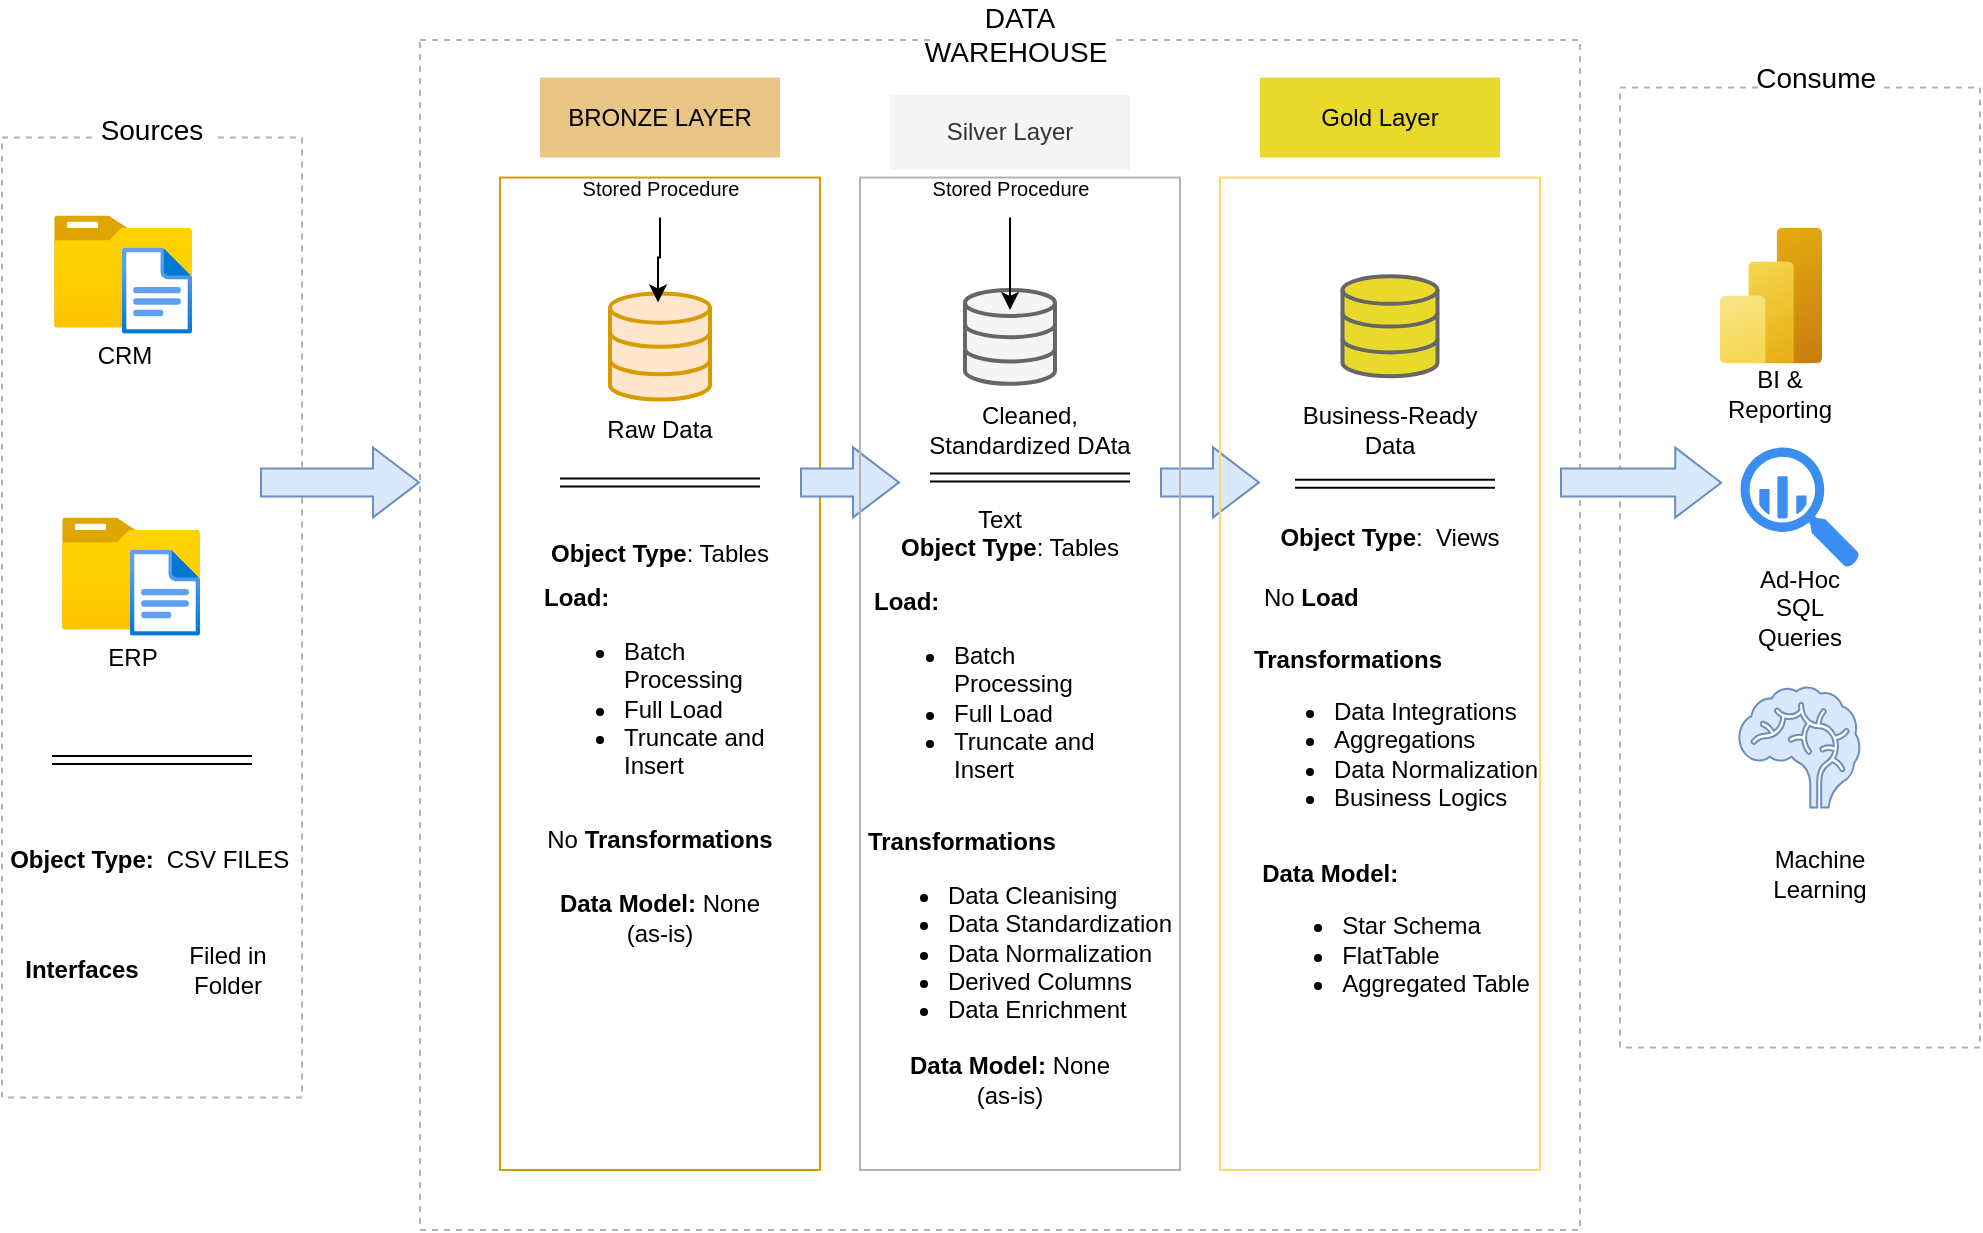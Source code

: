 <mxfile version="26.0.16">
  <diagram name="Page-1" id="1aqzsGy1Q-rk6vU0fawc">
    <mxGraphModel dx="1184" dy="775" grid="0" gridSize="10" guides="1" tooltips="1" connect="1" arrows="1" fold="1" page="1" pageScale="1" pageWidth="1700" pageHeight="1100" math="0" shadow="0">
      <root>
        <mxCell id="0" />
        <mxCell id="1" parent="0" />
        <mxCell id="anPon1fcwDBpiif781Qs-2" value="" style="rounded=0;whiteSpace=wrap;html=1;fillColor=none;strokeColor=#B3B3B3;dashed=1;" parent="1" vertex="1">
          <mxGeometry x="270" y="235" width="580" height="595" as="geometry" />
        </mxCell>
        <mxCell id="anPon1fcwDBpiif781Qs-1" value="" style="rounded=0;whiteSpace=wrap;html=1;fillColor=none;strokeColor=#B3B3B3;dashed=1;" parent="1" vertex="1">
          <mxGeometry x="61" y="283.8" width="150" height="480" as="geometry" />
        </mxCell>
        <mxCell id="anPon1fcwDBpiif781Qs-5" value="" style="rounded=0;whiteSpace=wrap;html=1;fillColor=none;dashed=1;strokeColor=#B3B3B3;" parent="1" vertex="1">
          <mxGeometry x="870" y="258.78" width="180" height="480" as="geometry" />
        </mxCell>
        <mxCell id="anPon1fcwDBpiif781Qs-7" value="&lt;font style=&quot;font-size: 14px;&quot;&gt;Consume&amp;nbsp;&lt;/font&gt;" style="text;html=1;align=center;verticalAlign=middle;whiteSpace=wrap;rounded=0;fillColor=default;" parent="1" vertex="1">
          <mxGeometry x="940" y="238.78" width="60" height="30" as="geometry" />
        </mxCell>
        <mxCell id="anPon1fcwDBpiif781Qs-8" value="BRONZE LAYER" style="rounded=0;whiteSpace=wrap;html=1;labelBackgroundColor=light-dark(#e9c586, #ededed);fillColor=light-dark(#e9c586, #ededed);strokeColor=none;" parent="1" vertex="1">
          <mxGeometry x="330" y="253.78" width="120" height="40" as="geometry" />
        </mxCell>
        <mxCell id="anPon1fcwDBpiif781Qs-9" value="" style="rounded=0;whiteSpace=wrap;html=1;labelBackgroundColor=light-dark(#e9c586, #ededed);fillColor=none;strokeColor=#D79B00;" parent="1" vertex="1">
          <mxGeometry x="310" y="303.78" width="160" height="496.22" as="geometry" />
        </mxCell>
        <mxCell id="anPon1fcwDBpiif781Qs-10" value="Silver Layer" style="rounded=0;whiteSpace=wrap;html=1;labelBackgroundColor=light-dark(#f5f5f5, #ededed);fillColor=#f5f5f5;fontColor=#333333;strokeColor=none;" parent="1" vertex="1">
          <mxGeometry x="505" y="262.56" width="120" height="37.44" as="geometry" />
        </mxCell>
        <mxCell id="anPon1fcwDBpiif781Qs-12" value="Gold Layer" style="rounded=0;whiteSpace=wrap;html=1;labelBackgroundColor=light-dark(#e9d92b, #ededed);fillColor=light-dark(#e9d92b, #ededed);strokeColor=none;" parent="1" vertex="1">
          <mxGeometry x="690" y="253.78" width="120" height="40" as="geometry" />
        </mxCell>
        <mxCell id="anPon1fcwDBpiif781Qs-14" value="CRM" style="image;aspect=fixed;html=1;points=[];align=center;fontSize=12;image=img/lib/azure2/general/Folder_Blank.svg;" parent="1" vertex="1">
          <mxGeometry x="87" y="322.8" width="69" height="56.0" as="geometry" />
        </mxCell>
        <mxCell id="anPon1fcwDBpiif781Qs-15" value="" style="image;aspect=fixed;html=1;points=[];align=center;fontSize=12;image=img/lib/azure2/general/File.svg;" parent="1" vertex="1">
          <mxGeometry x="121" y="338.8" width="35" height="43.13" as="geometry" />
        </mxCell>
        <mxCell id="anPon1fcwDBpiif781Qs-16" value="ERP" style="image;aspect=fixed;html=1;points=[];align=center;fontSize=12;image=img/lib/azure2/general/Folder_Blank.svg;" parent="1" vertex="1">
          <mxGeometry x="91" y="473.8" width="69" height="56.0" as="geometry" />
        </mxCell>
        <mxCell id="anPon1fcwDBpiif781Qs-17" value="" style="image;aspect=fixed;html=1;points=[];align=center;fontSize=12;image=img/lib/azure2/general/File.svg;" parent="1" vertex="1">
          <mxGeometry x="125" y="489.8" width="35" height="43.13" as="geometry" />
        </mxCell>
        <mxCell id="anPon1fcwDBpiif781Qs-20" value="" style="shape=link;html=1;rounded=0;" parent="1" edge="1">
          <mxGeometry width="100" relative="1" as="geometry">
            <mxPoint x="86" y="595.02" as="sourcePoint" />
            <mxPoint x="186" y="595.02" as="targetPoint" />
          </mxGeometry>
        </mxCell>
        <mxCell id="anPon1fcwDBpiif781Qs-21" value="CSV FILES" style="text;html=1;align=center;verticalAlign=middle;whiteSpace=wrap;rounded=0;" parent="1" vertex="1">
          <mxGeometry x="137" y="630.02" width="74" height="30" as="geometry" />
        </mxCell>
        <mxCell id="anPon1fcwDBpiif781Qs-22" value="Filed in Folder" style="text;html=1;align=center;verticalAlign=middle;whiteSpace=wrap;rounded=0;" parent="1" vertex="1">
          <mxGeometry x="137" y="685.02" width="74" height="30" as="geometry" />
        </mxCell>
        <mxCell id="anPon1fcwDBpiif781Qs-23" value="&lt;b&gt;Object Type:&lt;/b&gt;" style="text;html=1;align=center;verticalAlign=middle;whiteSpace=wrap;rounded=0;" parent="1" vertex="1">
          <mxGeometry x="61" y="630.02" width="80" height="30" as="geometry" />
        </mxCell>
        <mxCell id="anPon1fcwDBpiif781Qs-24" value="&lt;b&gt;Interfaces&lt;/b&gt;" style="text;html=1;align=center;verticalAlign=middle;whiteSpace=wrap;rounded=0;" parent="1" vertex="1">
          <mxGeometry x="71" y="685.02" width="60" height="30" as="geometry" />
        </mxCell>
        <mxCell id="anPon1fcwDBpiif781Qs-25" value="" style="html=1;verticalLabelPosition=bottom;align=center;labelBackgroundColor=#ffffff;verticalAlign=top;strokeWidth=2;strokeColor=#d79b00;shadow=0;dashed=0;shape=mxgraph.ios7.icons.data;fillColor=#ffe6cc;" parent="1" vertex="1">
          <mxGeometry x="365" y="361.69" width="50" height="53.09" as="geometry" />
        </mxCell>
        <mxCell id="anPon1fcwDBpiif781Qs-28" value="" style="shape=flexArrow;endArrow=classic;html=1;rounded=0;fillColor=#dae8fc;strokeColor=#6c8ebf;width=14;endSize=7.33;" parent="1" edge="1">
          <mxGeometry width="50" height="50" relative="1" as="geometry">
            <mxPoint x="190" y="456.26" as="sourcePoint" />
            <mxPoint x="270" y="456.19" as="targetPoint" />
          </mxGeometry>
        </mxCell>
        <mxCell id="anPon1fcwDBpiif781Qs-30" value="" style="shape=flexArrow;endArrow=classic;html=1;rounded=0;fillColor=#dae8fc;strokeColor=#6c8ebf;width=14;endSize=7.33;" parent="1" edge="1">
          <mxGeometry width="50" height="50" relative="1" as="geometry">
            <mxPoint x="460" y="456.19" as="sourcePoint" />
            <mxPoint x="510" y="456.19" as="targetPoint" />
          </mxGeometry>
        </mxCell>
        <mxCell id="anPon1fcwDBpiif781Qs-31" value="" style="shape=flexArrow;endArrow=classic;html=1;rounded=0;fillColor=#dae8fc;strokeColor=#6c8ebf;width=14;endSize=7.33;" parent="1" edge="1">
          <mxGeometry width="50" height="50" relative="1" as="geometry">
            <mxPoint x="640" y="456.19" as="sourcePoint" />
            <mxPoint x="690" y="456.19" as="targetPoint" />
          </mxGeometry>
        </mxCell>
        <mxCell id="anPon1fcwDBpiif781Qs-32" value="" style="shape=flexArrow;endArrow=classic;html=1;rounded=0;fillColor=#dae8fc;strokeColor=#6c8ebf;width=14;endSize=7.33;entryX=0.006;entryY=0.417;entryDx=0;entryDy=0;entryPerimeter=0;" parent="1" edge="1">
          <mxGeometry width="50" height="50" relative="1" as="geometry">
            <mxPoint x="840" y="456.19" as="sourcePoint" />
            <mxPoint x="921.08" y="456.35" as="targetPoint" />
            <Array as="points" />
          </mxGeometry>
        </mxCell>
        <mxCell id="anPon1fcwDBpiif781Qs-33" value="Raw Data" style="text;html=1;align=center;verticalAlign=middle;whiteSpace=wrap;rounded=0;" parent="1" vertex="1">
          <mxGeometry x="360" y="414.78" width="60" height="30" as="geometry" />
        </mxCell>
        <mxCell id="anPon1fcwDBpiif781Qs-36" value="" style="shape=link;html=1;rounded=0;" parent="1" edge="1">
          <mxGeometry width="100" relative="1" as="geometry">
            <mxPoint x="340" y="456.19" as="sourcePoint" />
            <mxPoint x="440" y="456.19" as="targetPoint" />
            <Array as="points">
              <mxPoint x="390" y="456.28" />
            </Array>
          </mxGeometry>
        </mxCell>
        <mxCell id="anPon1fcwDBpiif781Qs-40" value="&lt;b&gt;Object Type&lt;/b&gt;: Tables" style="text;html=1;align=center;verticalAlign=middle;whiteSpace=wrap;rounded=0;" parent="1" vertex="1">
          <mxGeometry x="330" y="476.91" width="120" height="30" as="geometry" />
        </mxCell>
        <mxCell id="anPon1fcwDBpiif781Qs-3" value="&lt;font style=&quot;font-size: 14px;&quot;&gt;DATA WAREHOUSE&amp;nbsp;&lt;/font&gt;" style="text;html=1;align=center;verticalAlign=middle;whiteSpace=wrap;rounded=0;fillColor=default;" parent="1" vertex="1">
          <mxGeometry x="525" y="217" width="90" height="30" as="geometry" />
        </mxCell>
        <mxCell id="anPon1fcwDBpiif781Qs-4" value="&lt;font style=&quot;font-size: 14px;&quot;&gt;Sources&lt;/font&gt;" style="text;html=1;align=center;verticalAlign=middle;whiteSpace=wrap;rounded=0;fillColor=default;" parent="1" vertex="1">
          <mxGeometry x="106" y="265.02" width="60" height="30" as="geometry" />
        </mxCell>
        <mxCell id="PbfPi6SbnKLFt1KjEive-3" value="" style="image;aspect=fixed;html=1;points=[];align=center;fontSize=12;image=img/lib/azure2/analytics/Power_BI_Embedded.svg;" vertex="1" parent="1">
          <mxGeometry x="920" y="328.78" width="51" height="68" as="geometry" />
        </mxCell>
        <mxCell id="PbfPi6SbnKLFt1KjEive-4" value="" style="sketch=0;html=1;aspect=fixed;strokeColor=none;shadow=0;fillColor=#3B8DF1;verticalAlign=top;labelPosition=center;verticalLabelPosition=bottom;shape=mxgraph.gcp2.big_query" vertex="1" parent="1">
          <mxGeometry x="930.3" y="438.78" width="59.4" height="60" as="geometry" />
        </mxCell>
        <mxCell id="PbfPi6SbnKLFt1KjEive-6" value="" style="shape=mxgraph.signs.healthcare.brain;html=1;pointerEvents=1;fillColor=#dae8fc;strokeColor=#6c8ebf;verticalLabelPosition=bottom;verticalAlign=top;align=center;" vertex="1" parent="1">
          <mxGeometry x="929.7" y="558.78" width="60" height="60" as="geometry" />
        </mxCell>
        <mxCell id="PbfPi6SbnKLFt1KjEive-7" value="&lt;b&gt;Load:&lt;/b&gt;&lt;div&gt;&lt;ul&gt;&lt;li&gt;Batch Processing&amp;nbsp;&lt;/li&gt;&lt;li&gt;Full Load&lt;/li&gt;&lt;li&gt;Truncate and Insert&lt;/li&gt;&lt;/ul&gt;&lt;/div&gt;" style="text;html=1;align=left;verticalAlign=middle;whiteSpace=wrap;rounded=0;" vertex="1" parent="1">
          <mxGeometry x="330" y="516.91" width="120" height="90" as="geometry" />
        </mxCell>
        <mxCell id="PbfPi6SbnKLFt1KjEive-9" value="No&lt;b&gt; Transformations&lt;/b&gt;" style="text;html=1;align=center;verticalAlign=middle;whiteSpace=wrap;rounded=0;" vertex="1" parent="1">
          <mxGeometry x="330" y="620" width="120" height="30" as="geometry" />
        </mxCell>
        <mxCell id="PbfPi6SbnKLFt1KjEive-10" value="&lt;b&gt;Data Model:&lt;/b&gt; None (as-is)" style="text;html=1;align=center;verticalAlign=middle;whiteSpace=wrap;rounded=0;" vertex="1" parent="1">
          <mxGeometry x="330" y="658.78" width="120" height="30" as="geometry" />
        </mxCell>
        <mxCell id="PbfPi6SbnKLFt1KjEive-11" value="" style="rounded=0;whiteSpace=wrap;html=1;labelBackgroundColor=light-dark(#e9c586, #ededed);fillColor=none;strokeColor=#B3B3B3;" vertex="1" parent="1">
          <mxGeometry x="490" y="303.78" width="160" height="496.22" as="geometry" />
        </mxCell>
        <mxCell id="PbfPi6SbnKLFt1KjEive-12" value="" style="rounded=0;whiteSpace=wrap;html=1;labelBackgroundColor=light-dark(#e9c586, #ededed);fillColor=none;strokeColor=#FFD966;" vertex="1" parent="1">
          <mxGeometry x="670" y="303.78" width="160" height="496.22" as="geometry" />
        </mxCell>
        <mxCell id="PbfPi6SbnKLFt1KjEive-13" value="" style="html=1;verticalLabelPosition=bottom;align=center;labelBackgroundColor=#ffffff;verticalAlign=top;strokeWidth=2;strokeColor=#666666;shadow=0;dashed=0;shape=mxgraph.ios7.icons.data;fillColor=light-dark(#e9d92b, #1a1a1a);fontColor=#333333;" vertex="1" parent="1">
          <mxGeometry x="731.25" y="353.13" width="47.5" height="50" as="geometry" />
        </mxCell>
        <mxCell id="PbfPi6SbnKLFt1KjEive-14" value="Business-Ready Data" style="text;html=1;align=center;verticalAlign=middle;whiteSpace=wrap;rounded=0;" vertex="1" parent="1">
          <mxGeometry x="700" y="414.78" width="110" height="30" as="geometry" />
        </mxCell>
        <mxCell id="PbfPi6SbnKLFt1KjEive-15" value="" style="shape=link;html=1;rounded=0;" edge="1" parent="1">
          <mxGeometry width="100" relative="1" as="geometry">
            <mxPoint x="707.5" y="456.91" as="sourcePoint" />
            <mxPoint x="807.5" y="456.91" as="targetPoint" />
          </mxGeometry>
        </mxCell>
        <mxCell id="PbfPi6SbnKLFt1KjEive-16" value="&lt;b&gt;Object Type&lt;/b&gt;:&amp;nbsp; Views" style="text;html=1;align=center;verticalAlign=middle;whiteSpace=wrap;rounded=0;" vertex="1" parent="1">
          <mxGeometry x="695" y="469.41" width="120" height="30" as="geometry" />
        </mxCell>
        <mxCell id="PbfPi6SbnKLFt1KjEive-17" value="No&lt;b&gt; Load&lt;/b&gt;" style="text;html=1;align=left;verticalAlign=middle;whiteSpace=wrap;rounded=0;" vertex="1" parent="1">
          <mxGeometry x="690" y="469.41" width="120" height="90" as="geometry" />
        </mxCell>
        <mxCell id="PbfPi6SbnKLFt1KjEive-18" value="" style="html=1;verticalLabelPosition=bottom;align=center;labelBackgroundColor=#ffffff;verticalAlign=top;strokeWidth=2;strokeColor=#666666;shadow=0;dashed=0;shape=mxgraph.ios7.icons.data;fillColor=#f5f5f5;fontColor=#333333;" vertex="1" parent="1">
          <mxGeometry x="542.5" y="360" width="45" height="46.91" as="geometry" />
        </mxCell>
        <mxCell id="PbfPi6SbnKLFt1KjEive-19" value="Cleaned, Standardized DAta" style="text;html=1;align=center;verticalAlign=middle;whiteSpace=wrap;rounded=0;" vertex="1" parent="1">
          <mxGeometry x="520" y="414.78" width="110" height="30" as="geometry" />
        </mxCell>
        <mxCell id="PbfPi6SbnKLFt1KjEive-20" value="" style="shape=link;html=1;rounded=0;" edge="1" parent="1">
          <mxGeometry width="100" relative="1" as="geometry">
            <mxPoint x="525" y="453.78" as="sourcePoint" />
            <mxPoint x="625" y="453.78" as="targetPoint" />
          </mxGeometry>
        </mxCell>
        <mxCell id="PbfPi6SbnKLFt1KjEive-21" value="&lt;b&gt;Load:&lt;/b&gt;&lt;div&gt;&lt;ul&gt;&lt;li&gt;Batch Processing&lt;/li&gt;&lt;li&gt;Full Load&lt;/li&gt;&lt;li&gt;Truncate and Insert&lt;/li&gt;&lt;/ul&gt;&lt;/div&gt;" style="text;html=1;align=left;verticalAlign=middle;whiteSpace=wrap;rounded=0;" vertex="1" parent="1">
          <mxGeometry x="495" y="518.78" width="120" height="90" as="geometry" />
        </mxCell>
        <mxCell id="PbfPi6SbnKLFt1KjEive-22" value="&lt;b&gt;Object Type&lt;/b&gt;: Tables" style="text;html=1;align=center;verticalAlign=middle;whiteSpace=wrap;rounded=0;" vertex="1" parent="1">
          <mxGeometry x="505" y="473.78" width="120" height="30" as="geometry" />
        </mxCell>
        <mxCell id="PbfPi6SbnKLFt1KjEive-23" value="&lt;div style=&quot;text-align: left;&quot;&gt;&lt;b style=&quot;background-color: transparent; color: light-dark(rgb(0, 0, 0), rgb(255, 255, 255));&quot;&gt;Transformations&lt;/b&gt;&lt;/div&gt;&lt;div style=&quot;text-align: left;&quot;&gt;&lt;ul&gt;&lt;li&gt;Data Cleanising&lt;/li&gt;&lt;li&gt;Data Standardization&lt;/li&gt;&lt;li&gt;Data Normalization&lt;/li&gt;&lt;li&gt;Derived Columns&lt;/li&gt;&lt;li&gt;Data Enrichment&lt;/li&gt;&lt;/ul&gt;&lt;/div&gt;" style="text;html=1;align=center;verticalAlign=middle;whiteSpace=wrap;rounded=0;" vertex="1" parent="1">
          <mxGeometry x="490" y="668.78" width="160" height="30" as="geometry" />
        </mxCell>
        <mxCell id="PbfPi6SbnKLFt1KjEive-25" value="&lt;b&gt;Data Model: &lt;/b&gt;None (as-is)" style="text;html=1;align=center;verticalAlign=middle;whiteSpace=wrap;rounded=0;" vertex="1" parent="1">
          <mxGeometry x="505" y="740" width="120" height="30" as="geometry" />
        </mxCell>
        <mxCell id="PbfPi6SbnKLFt1KjEive-26" value="&lt;div style=&quot;text-align: left;&quot;&gt;&lt;b style=&quot;background-color: transparent; color: light-dark(rgb(0, 0, 0), rgb(255, 255, 255));&quot;&gt;Transformations&lt;/b&gt;&lt;/div&gt;&lt;div style=&quot;text-align: left;&quot;&gt;&lt;ul&gt;&lt;li&gt;Data Integrations&lt;/li&gt;&lt;li&gt;Aggregations&lt;/li&gt;&lt;li&gt;Data Normalization&lt;/li&gt;&lt;li&gt;Business Logics&lt;/li&gt;&lt;/ul&gt;&lt;/div&gt;" style="text;html=1;align=center;verticalAlign=middle;whiteSpace=wrap;rounded=0;" vertex="1" parent="1">
          <mxGeometry x="677.5" y="570" width="160" height="30" as="geometry" />
        </mxCell>
        <mxCell id="PbfPi6SbnKLFt1KjEive-28" value="&lt;div style=&quot;text-align: left;&quot;&gt;&lt;b style=&quot;background-color: transparent; color: light-dark(rgb(0, 0, 0), rgb(255, 255, 255));&quot;&gt;Data Model:&lt;/b&gt;&lt;/div&gt;&lt;div style=&quot;text-align: left;&quot;&gt;&lt;ul&gt;&lt;li&gt;Star Schema&lt;/li&gt;&lt;li&gt;FlatTable&lt;/li&gt;&lt;li&gt;Aggregated Table&lt;/li&gt;&lt;/ul&gt;&lt;/div&gt;" style="text;html=1;align=center;verticalAlign=middle;whiteSpace=wrap;rounded=0;" vertex="1" parent="1">
          <mxGeometry x="677.5" y="670" width="160" height="30" as="geometry" />
        </mxCell>
        <mxCell id="PbfPi6SbnKLFt1KjEive-30" value="Text" style="text;html=1;align=center;verticalAlign=middle;whiteSpace=wrap;rounded=0;" vertex="1" parent="1">
          <mxGeometry x="530" y="460" width="60" height="30" as="geometry" />
        </mxCell>
        <mxCell id="PbfPi6SbnKLFt1KjEive-31" value="BI &amp;amp; Reporting" style="text;html=1;align=center;verticalAlign=middle;whiteSpace=wrap;rounded=0;" vertex="1" parent="1">
          <mxGeometry x="920" y="396.78" width="60" height="30" as="geometry" />
        </mxCell>
        <mxCell id="PbfPi6SbnKLFt1KjEive-32" value="Ad-Hoc SQL Queries" style="text;html=1;align=center;verticalAlign=middle;whiteSpace=wrap;rounded=0;" vertex="1" parent="1">
          <mxGeometry x="929.7" y="503.78" width="60" height="30" as="geometry" />
        </mxCell>
        <mxCell id="PbfPi6SbnKLFt1KjEive-33" value="Machine Learning" style="text;html=1;align=center;verticalAlign=middle;whiteSpace=wrap;rounded=0;" vertex="1" parent="1">
          <mxGeometry x="940" y="636.91" width="60" height="30" as="geometry" />
        </mxCell>
        <mxCell id="PbfPi6SbnKLFt1KjEive-35" value="&lt;span style=&quot;font-size: 10px;&quot;&gt;Stored Procedure&lt;/span&gt;" style="text;html=1;align=center;verticalAlign=middle;whiteSpace=wrap;rounded=0;" vertex="1" parent="1">
          <mxGeometry x="322.5" y="293.78" width="135" height="30" as="geometry" />
        </mxCell>
        <mxCell id="PbfPi6SbnKLFt1KjEive-37" value="&lt;span style=&quot;font-size: 10px;&quot;&gt;Stored Procedure&lt;/span&gt;" style="text;html=1;align=center;verticalAlign=middle;whiteSpace=wrap;rounded=0;" vertex="1" parent="1">
          <mxGeometry x="497.5" y="293.78" width="135" height="30" as="geometry" />
        </mxCell>
        <mxCell id="PbfPi6SbnKLFt1KjEive-40" style="edgeStyle=orthogonalEdgeStyle;rounded=0;orthogonalLoop=1;jettySize=auto;html=1;entryX=0.48;entryY=0.085;entryDx=0;entryDy=0;entryPerimeter=0;" edge="1" parent="1" source="PbfPi6SbnKLFt1KjEive-35" target="anPon1fcwDBpiif781Qs-25">
          <mxGeometry relative="1" as="geometry" />
        </mxCell>
        <mxCell id="PbfPi6SbnKLFt1KjEive-41" style="edgeStyle=orthogonalEdgeStyle;rounded=0;orthogonalLoop=1;jettySize=auto;html=1;entryX=0.5;entryY=0.213;entryDx=0;entryDy=0;entryPerimeter=0;" edge="1" parent="1" source="PbfPi6SbnKLFt1KjEive-37" target="PbfPi6SbnKLFt1KjEive-18">
          <mxGeometry relative="1" as="geometry" />
        </mxCell>
      </root>
    </mxGraphModel>
  </diagram>
</mxfile>
